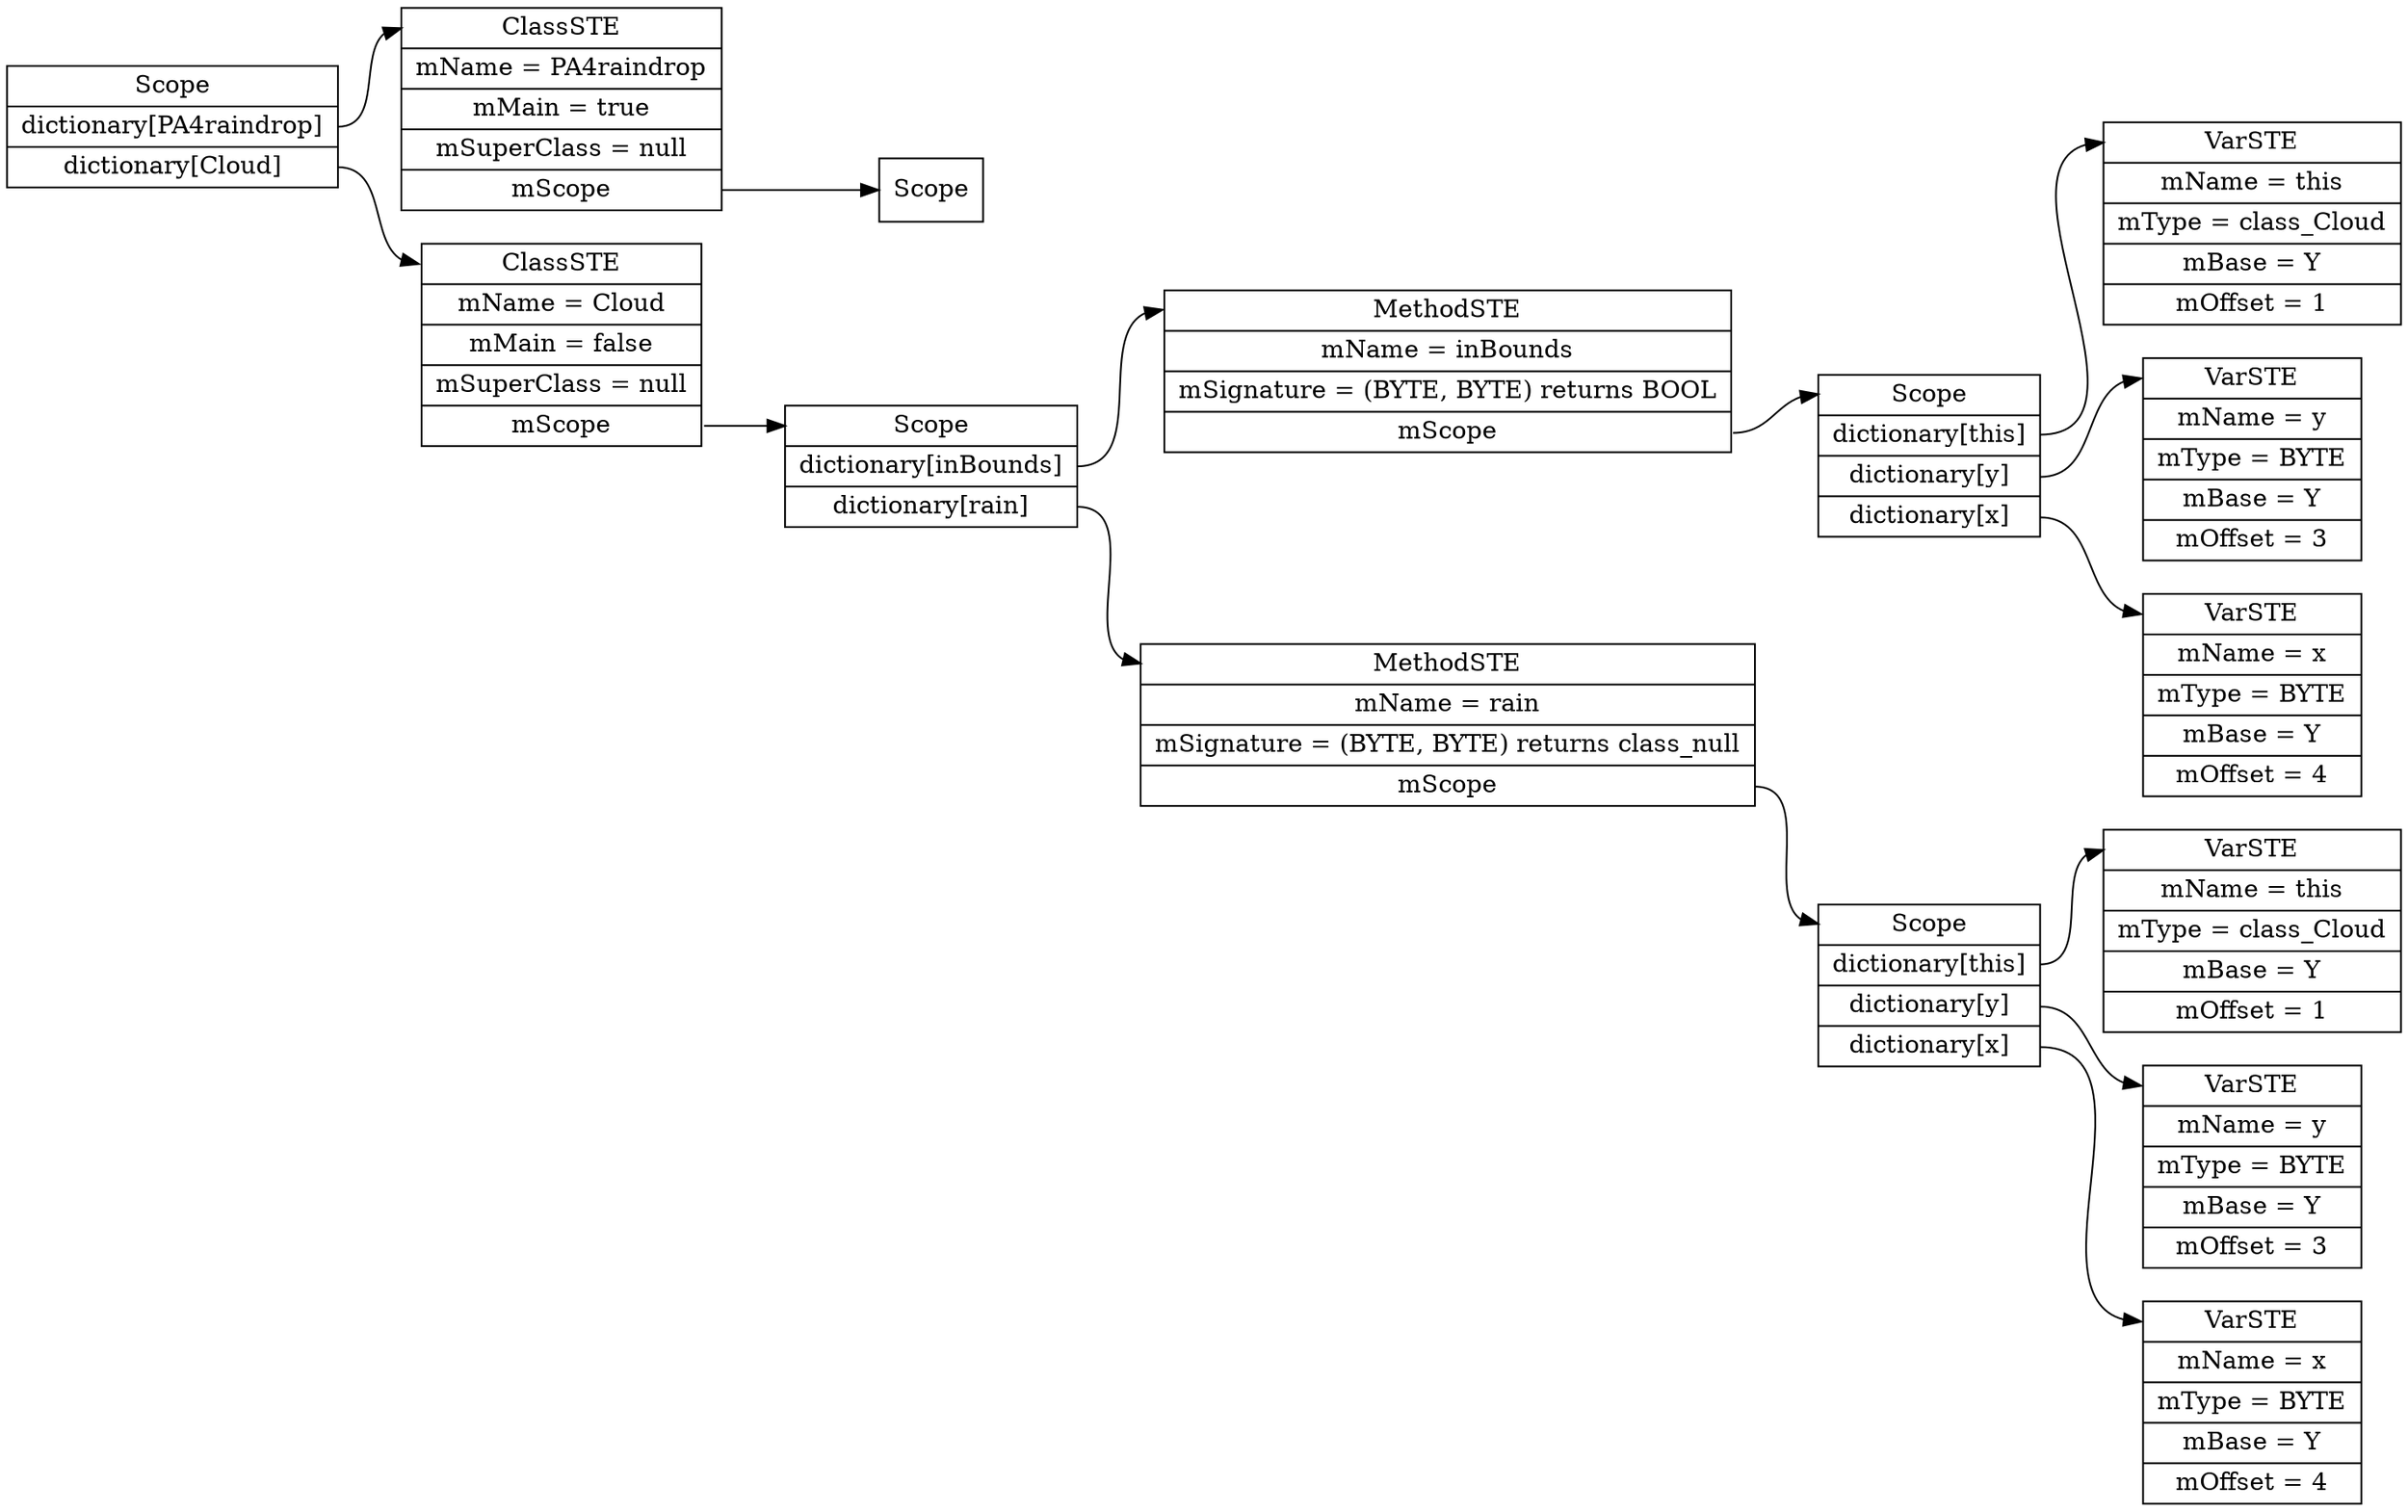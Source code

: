digraph SymTable {
	graph [rankdir="LR"];
	node [shape=record];
	0 [label=" <f0> Scope | <f1> dictionary\[PA4raindrop\] | <f2> dictionary\[Cloud\] "];
	0:<f1> -> 1:<f0>;
	1 [label=" <f0> ClassSTE | <f1> mName = PA4raindrop| <f2> mMain = true| <f3> mSuperClass = null| <f4> mScope "];
	1:<f4> -> 2:<f0>;
	2 [label=" <f0> Scope "];
	0:<f2> -> 3:<f0>;
	3 [label=" <f0> ClassSTE | <f1> mName = Cloud| <f2> mMain = false| <f3> mSuperClass = null| <f4> mScope "];
	3:<f4> -> 4:<f0>;
	4 [label=" <f0> Scope | <f1> dictionary\[inBounds\] | <f2> dictionary\[rain\] "];
	4:<f1> -> 5:<f0>;
	5 [label=" <f0> MethodSTE | <f1> mName = inBounds| <f2> mSignature = (BYTE, BYTE) returns BOOL| <f3> mScope "];
	5:<f3> -> 6:<f0>;
	6 [label=" <f0> Scope | <f1> dictionary\[this\] | <f2> dictionary\[y\] | <f3> dictionary\[x\] "];
	6:<f1> -> 7:<f0>;
	7 [label=" <f0> VarSTE | <f1> mName = this| <f2> mType = class_Cloud| <f3> mBase = Y| <f4> mOffset = 1"];
	6:<f2> -> 8:<f0>;
	8 [label=" <f0> VarSTE | <f1> mName = y| <f2> mType = BYTE| <f3> mBase = Y| <f4> mOffset = 3"];
	6:<f3> -> 9:<f0>;
	9 [label=" <f0> VarSTE | <f1> mName = x| <f2> mType = BYTE| <f3> mBase = Y| <f4> mOffset = 4"];
	4:<f2> -> 10:<f0>;
	10 [label=" <f0> MethodSTE | <f1> mName = rain| <f2> mSignature = (BYTE, BYTE) returns class_null| <f3> mScope "];
	10:<f3> -> 11:<f0>;
	11 [label=" <f0> Scope | <f1> dictionary\[this\] | <f2> dictionary\[y\] | <f3> dictionary\[x\] "];
	11:<f1> -> 12:<f0>;
	12 [label=" <f0> VarSTE | <f1> mName = this| <f2> mType = class_Cloud| <f3> mBase = Y| <f4> mOffset = 1"];
	11:<f2> -> 13:<f0>;
	13 [label=" <f0> VarSTE | <f1> mName = y| <f2> mType = BYTE| <f3> mBase = Y| <f4> mOffset = 3"];
	11:<f3> -> 14:<f0>;
	14 [label=" <f0> VarSTE | <f1> mName = x| <f2> mType = BYTE| <f3> mBase = Y| <f4> mOffset = 4"];
}
